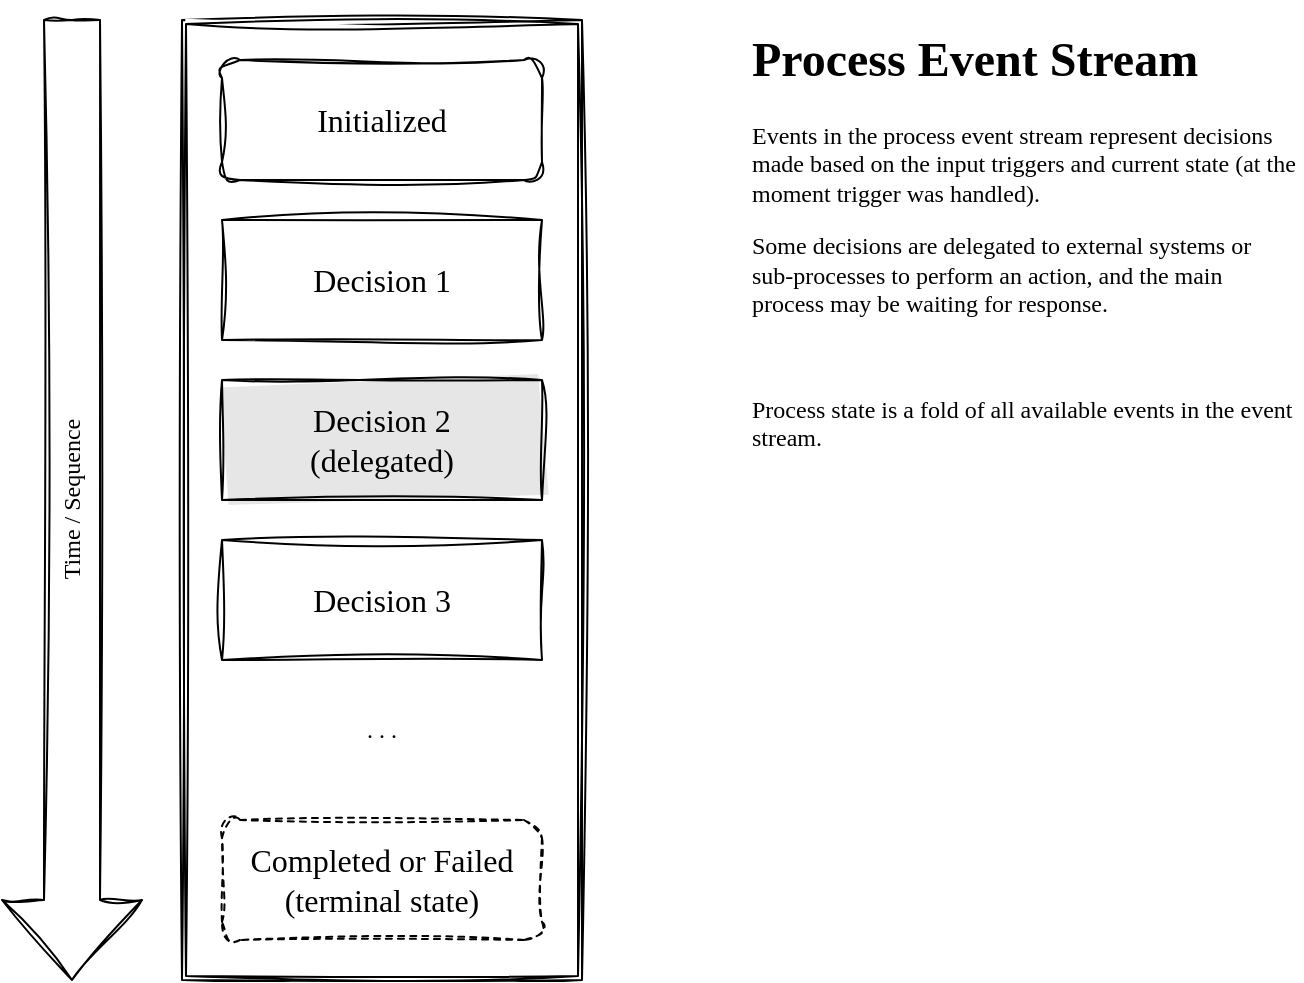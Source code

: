 <mxfile version="23.0.2" type="device" pages="3">
  <diagram id="1Iz4CLD8o7wLV-Xh1cY7" name="State - Event Stream">
    <mxGraphModel dx="1114" dy="854" grid="1" gridSize="10" guides="1" tooltips="1" connect="1" arrows="1" fold="1" page="1" pageScale="1" pageWidth="827" pageHeight="583" math="0" shadow="0">
      <root>
        <mxCell id="0" />
        <mxCell id="1" parent="0" />
        <mxCell id="3d3xr7rM9AQOY-2oJGFj-1" value="" style="shape=ext;double=1;rounded=0;whiteSpace=wrap;html=1;fontFamily=Comic Neue;sketch=1;curveFitting=1;jiggle=2;" parent="1" vertex="1">
          <mxGeometry x="160" y="40" width="200" height="480" as="geometry" />
        </mxCell>
        <mxCell id="3d3xr7rM9AQOY-2oJGFj-2" value="Initialized" style="rounded=1;whiteSpace=wrap;html=1;fontSize=16;fontFamily=Comic Neue;sketch=1;curveFitting=1;jiggle=2;" parent="1" vertex="1">
          <mxGeometry x="180" y="60" width="160" height="60" as="geometry" />
        </mxCell>
        <mxCell id="3d3xr7rM9AQOY-2oJGFj-3" value="Time / Sequence" style="html=1;shadow=0;dashed=0;align=center;verticalAlign=middle;shape=mxgraph.arrows2.arrow;dy=0.6;dx=40;direction=south;notch=0;horizontal=0;rounded=0;fontFamily=Comic Neue;sketch=1;curveFitting=1;jiggle=2;" parent="1" vertex="1">
          <mxGeometry x="70" y="40" width="70" height="480" as="geometry" />
        </mxCell>
        <mxCell id="3d3xr7rM9AQOY-2oJGFj-4" value="&lt;h1&gt;Process Event Stream&lt;/h1&gt;&lt;p&gt;Events in the process event stream represent decisions made based on the input triggers and current state (at the moment trigger was handled).&lt;/p&gt;&lt;p&gt;Some decisions are delegated to external systems or sub-processes to perform an action, and the main process may be waiting for response.&lt;/p&gt;&lt;p&gt;&lt;br&gt;&lt;/p&gt;&lt;p style=&quot;border-color: var(--border-color);&quot;&gt;Process state is a fold of all available events in the event stream.&lt;/p&gt;" style="text;html=1;strokeColor=none;fillColor=none;spacing=5;spacingTop=-20;whiteSpace=wrap;overflow=hidden;rounded=0;fontFamily=Comic Neue;sketch=1;curveFitting=1;jiggle=2;" parent="1" vertex="1">
          <mxGeometry x="440" y="40" width="280" height="280" as="geometry" />
        </mxCell>
        <mxCell id="3d3xr7rM9AQOY-2oJGFj-5" value="Decision 1" style="rounded=0;whiteSpace=wrap;html=1;fontSize=16;fontFamily=Comic Neue;sketch=1;curveFitting=1;jiggle=2;" parent="1" vertex="1">
          <mxGeometry x="180" y="140" width="160" height="60" as="geometry" />
        </mxCell>
        <mxCell id="3d3xr7rM9AQOY-2oJGFj-6" value="Decision 2&lt;br&gt;(delegated)" style="rounded=0;whiteSpace=wrap;html=1;fontSize=16;fontFamily=Comic Neue;fillStyle=solid;fillColor=#E6E6E6;sketch=1;curveFitting=1;jiggle=2;" parent="1" vertex="1">
          <mxGeometry x="180" y="220" width="160" height="60" as="geometry" />
        </mxCell>
        <mxCell id="3d3xr7rM9AQOY-2oJGFj-7" value="Decision 3" style="rounded=0;whiteSpace=wrap;html=1;fontSize=16;fontFamily=Comic Neue;sketch=1;curveFitting=1;jiggle=2;" parent="1" vertex="1">
          <mxGeometry x="180" y="300" width="160" height="60" as="geometry" />
        </mxCell>
        <mxCell id="3d3xr7rM9AQOY-2oJGFj-8" value="Completed or Failed&lt;br&gt;(terminal state)" style="rounded=1;whiteSpace=wrap;html=1;fontSize=16;dashed=1;glass=0;fontFamily=Comic Neue;sketch=1;curveFitting=1;jiggle=2;" parent="1" vertex="1">
          <mxGeometry x="180" y="440" width="160" height="60" as="geometry" />
        </mxCell>
        <mxCell id="3d3xr7rM9AQOY-2oJGFj-9" value=". . ." style="text;html=1;strokeColor=none;fillColor=none;align=center;verticalAlign=middle;whiteSpace=wrap;rounded=0;fontFamily=Comic Neue;sketch=1;curveFitting=1;jiggle=2;" parent="1" vertex="1">
          <mxGeometry x="230" y="380" width="60" height="30" as="geometry" />
        </mxCell>
      </root>
    </mxGraphModel>
  </diagram>
  <diagram name="Process Initialization" id="Baoh9s7PNVvJ9GmlSe4d">
    <mxGraphModel dx="1114" dy="854" grid="1" gridSize="10" guides="1" tooltips="1" connect="1" arrows="1" fold="1" page="1" pageScale="1" pageWidth="1169" pageHeight="827" math="0" shadow="0">
      <root>
        <mxCell id="GYbWtaZnp0LBOqUVtOf5-0" />
        <mxCell id="GYbWtaZnp0LBOqUVtOf5-1" parent="GYbWtaZnp0LBOqUVtOf5-0" />
        <mxCell id="GYbWtaZnp0LBOqUVtOf5-15" style="edgeStyle=orthogonalEdgeStyle;rounded=0;orthogonalLoop=1;jettySize=auto;html=1;entryX=0;entryY=0.5;entryDx=0;entryDy=0;exitX=1;exitY=0.5;exitDx=0;exitDy=0;exitPerimeter=0;curved=1;fontFamily=Comic Neue;sketch=1;curveFitting=1;jiggle=2;" parent="GYbWtaZnp0LBOqUVtOf5-1" source="GYbWtaZnp0LBOqUVtOf5-26" target="lfJx2EMfHd8xfCiopLVz-0" edge="1">
          <mxGeometry relative="1" as="geometry">
            <mxPoint x="860" y="350" as="targetPoint" />
          </mxGeometry>
        </mxCell>
        <mxCell id="GYbWtaZnp0LBOqUVtOf5-16" value="" style="edgeStyle=orthogonalEdgeStyle;rounded=0;orthogonalLoop=1;jettySize=auto;html=1;fontFamily=Comic Neue;sketch=1;curveFitting=1;jiggle=2;" parent="GYbWtaZnp0LBOqUVtOf5-1" source="GYbWtaZnp0LBOqUVtOf5-17" target="Z3N9knDt0_ugQz4TE3w_-0" edge="1">
          <mxGeometry relative="1" as="geometry">
            <mxPoint x="900" y="230" as="sourcePoint" />
            <mxPoint x="820" y="-70" as="targetPoint" />
          </mxGeometry>
        </mxCell>
        <mxCell id="GYbWtaZnp0LBOqUVtOf5-18" value="Process Manager" style="swimlane;horizontal=0;whiteSpace=wrap;html=1;fontFamily=Comic Neue;sketch=1;curveFitting=1;jiggle=2;" parent="GYbWtaZnp0LBOqUVtOf5-1" vertex="1">
          <mxGeometry x="210" y="41" width="550" height="639" as="geometry" />
        </mxCell>
        <mxCell id="GYbWtaZnp0LBOqUVtOf5-26" value="Process Started" style="verticalLabelPosition=bottom;verticalAlign=top;html=1;shape=mxgraph.basic.patternFillRect;fillStyle=hachure;step=5;fillStrokeWidth=0.2;fillStrokeColor=#dddddd;gradientColor=none;fillColor=#EBEBEB;fontFamily=Comic Neue;sketch=1;curveFitting=1;jiggle=2;" parent="GYbWtaZnp0LBOqUVtOf5-18" vertex="1">
          <mxGeometry x="347.5" y="299" width="90" height="20" as="geometry" />
        </mxCell>
        <mxCell id="GYbWtaZnp0LBOqUVtOf5-27" style="edgeStyle=orthogonalEdgeStyle;rounded=0;orthogonalLoop=1;jettySize=auto;html=1;exitX=0.5;exitY=1;exitDx=0;exitDy=0;fontFamily=Comic Neue;dashed=1;curved=1;entryX=0.5;entryY=0;entryDx=0;entryDy=0;entryPerimeter=0;sketch=1;curveFitting=1;jiggle=2;" parent="GYbWtaZnp0LBOqUVtOf5-18" source="Z3N9knDt0_ugQz4TE3w_-2" target="GYbWtaZnp0LBOqUVtOf5-26" edge="1">
          <mxGeometry relative="1" as="geometry">
            <mxPoint x="307.5" y="87" as="sourcePoint" />
            <mxPoint x="360" y="520" as="targetPoint" />
          </mxGeometry>
        </mxCell>
        <mxCell id="Z3N9knDt0_ugQz4TE3w_-6" value="" style="edgeStyle=orthogonalEdgeStyle;rounded=0;orthogonalLoop=1;jettySize=auto;html=1;fontFamily=Comic Neue;sketch=1;curveFitting=1;jiggle=2;" parent="GYbWtaZnp0LBOqUVtOf5-18" source="GYbWtaZnp0LBOqUVtOf5-28" target="Z3N9knDt0_ugQz4TE3w_-3" edge="1">
          <mxGeometry relative="1" as="geometry" />
        </mxCell>
        <mxCell id="GYbWtaZnp0LBOqUVtOf5-28" value="Classifier" style="swimlane;horizontal=0;whiteSpace=wrap;html=1;startSize=40;fontFamily=Comic Neue;sketch=1;curveFitting=1;jiggle=2;" parent="GYbWtaZnp0LBOqUVtOf5-18" vertex="1">
          <mxGeometry x="170" y="20" width="220" height="130" as="geometry" />
        </mxCell>
        <mxCell id="GYbWtaZnp0LBOqUVtOf5-30" value="Map&lt;br&gt;ProcessShipment&lt;br&gt;to process category" style="shape=step;perimeter=stepPerimeter;whiteSpace=wrap;html=1;fixedSize=1;fontFamily=Comic Neue;sketch=1;curveFitting=1;jiggle=2;" parent="GYbWtaZnp0LBOqUVtOf5-28" vertex="1">
          <mxGeometry x="50" y="25" width="150" height="80" as="geometry" />
        </mxCell>
        <mxCell id="Z3N9knDt0_ugQz4TE3w_-19" style="edgeStyle=orthogonalEdgeStyle;rounded=0;orthogonalLoop=1;jettySize=auto;html=1;entryX=0.5;entryY=0;entryDx=0;entryDy=0;curved=1;dashed=1;fontFamily=Comic Neue;sketch=1;curveFitting=1;jiggle=2;" parent="GYbWtaZnp0LBOqUVtOf5-18" source="GYbWtaZnp0LBOqUVtOf5-35" target="Z3N9knDt0_ugQz4TE3w_-11" edge="1">
          <mxGeometry relative="1" as="geometry" />
        </mxCell>
        <mxCell id="GYbWtaZnp0LBOqUVtOf5-35" value="Get process&lt;br&gt;definition&lt;br&gt;by category" style="shape=step;perimeter=stepPerimeter;whiteSpace=wrap;html=1;fixedSize=1;fontFamily=Comic Neue;sketch=1;curveFitting=1;jiggle=2;" parent="GYbWtaZnp0LBOqUVtOf5-18" vertex="1">
          <mxGeometry x="229.5" y="190" width="115" height="80" as="geometry" />
        </mxCell>
        <mxCell id="Z3N9knDt0_ugQz4TE3w_-7" value="" style="edgeStyle=orthogonalEdgeStyle;rounded=0;orthogonalLoop=1;jettySize=auto;html=1;entryX=0.25;entryY=1;entryDx=0;entryDy=0;curved=1;dashed=1;fontFamily=Comic Neue;sketch=1;curveFitting=1;jiggle=2;" parent="GYbWtaZnp0LBOqUVtOf5-18" source="Z3N9knDt0_ugQz4TE3w_-1" target="GYbWtaZnp0LBOqUVtOf5-28" edge="1">
          <mxGeometry relative="1" as="geometry" />
        </mxCell>
        <mxCell id="Z3N9knDt0_ugQz4TE3w_-1" value="Classify&lt;br&gt;shipment" style="shape=step;perimeter=stepPerimeter;whiteSpace=wrap;html=1;fixedSize=1;fontFamily=Comic Neue;sketch=1;curveFitting=1;jiggle=2;" parent="GYbWtaZnp0LBOqUVtOf5-18" vertex="1">
          <mxGeometry x="122.5" y="190" width="115" height="80" as="geometry" />
        </mxCell>
        <mxCell id="Z3N9knDt0_ugQz4TE3w_-2" value="[Process]&lt;br&gt;Initialize&lt;br&gt;Process" style="shape=step;perimeter=stepPerimeter;whiteSpace=wrap;html=1;fixedSize=1;fontFamily=Comic Neue;sketch=1;curveFitting=1;jiggle=2;" parent="GYbWtaZnp0LBOqUVtOf5-18" vertex="1">
          <mxGeometry x="335" y="190" width="115" height="80" as="geometry" />
        </mxCell>
        <mxCell id="Z3N9knDt0_ugQz4TE3w_-5" value="" style="edgeStyle=orthogonalEdgeStyle;rounded=0;orthogonalLoop=1;jettySize=auto;html=1;entryX=0;entryY=0.5;entryDx=0;entryDy=0;fontFamily=Comic Neue;sketch=1;curveFitting=1;jiggle=2;" parent="GYbWtaZnp0LBOqUVtOf5-18" source="Z3N9knDt0_ugQz4TE3w_-4" target="GYbWtaZnp0LBOqUVtOf5-28" edge="1">
          <mxGeometry relative="1" as="geometry">
            <mxPoint x="140" y="285" as="targetPoint" />
          </mxGeometry>
        </mxCell>
        <mxCell id="Z3N9knDt0_ugQz4TE3w_-4" value="&lt;br&gt;&lt;br&gt;&lt;br&gt;&lt;br&gt;ProcessShipment" style="triangle;whiteSpace=wrap;html=1;fontFamily=Comic Neue;fillStyle=hachure;fillColor=#EBEBEB;sketch=1;curveFitting=1;jiggle=2;" parent="GYbWtaZnp0LBOqUVtOf5-18" vertex="1">
          <mxGeometry x="78" y="65" width="30" height="40" as="geometry" />
        </mxCell>
        <mxCell id="Z3N9knDt0_ugQz4TE3w_-3" value="Process Category" style="verticalLabelPosition=bottom;verticalAlign=top;html=1;shape=mxgraph.basic.patternFillRect;fillStyle=cross-hatch;step=5;fillStrokeWidth=0.2;fillStrokeColor=#dddddd;gradientColor=none;fillColor=#EBEBEB;fontFamily=Comic Neue;sketch=1;curveFitting=1;jiggle=2;" parent="GYbWtaZnp0LBOqUVtOf5-18" vertex="1">
          <mxGeometry x="422.5" y="75" width="90" height="20" as="geometry" />
        </mxCell>
        <mxCell id="Z3N9knDt0_ugQz4TE3w_-11" value="Process Definitions Registry" style="swimlane;horizontal=0;whiteSpace=wrap;html=1;startSize=50;fontFamily=Comic Neue;sketch=1;curveFitting=1;jiggle=2;" parent="GYbWtaZnp0LBOqUVtOf5-18" vertex="1">
          <mxGeometry x="145" y="360" width="285" height="200" as="geometry" />
        </mxCell>
        <mxCell id="Z3N9knDt0_ugQz4TE3w_-12" value="Get by&lt;br&gt;process category" style="shape=step;perimeter=stepPerimeter;whiteSpace=wrap;html=1;fixedSize=1;fontFamily=Comic Neue;sketch=1;curveFitting=1;jiggle=2;" parent="Z3N9knDt0_ugQz4TE3w_-11" vertex="1">
          <mxGeometry x="75" y="30" width="150" height="80" as="geometry" />
        </mxCell>
        <mxCell id="tSvk3MyB0-f53Ln5-7IX-0" value="domestic-1.0" style="verticalLabelPosition=bottom;verticalAlign=top;html=1;shape=mxgraph.basic.patternFillRect;fillStyle=cross-hatch;step=5;fillStrokeWidth=0.2;fillStrokeColor=#dddddd;gradientColor=none;fillColor=#EBEBEB;fontFamily=Comic Neue;sketch=1;curveFitting=1;jiggle=2;" parent="Z3N9knDt0_ugQz4TE3w_-11" vertex="1">
          <mxGeometry x="75" y="139" width="60" height="20" as="geometry" />
        </mxCell>
        <mxCell id="tSvk3MyB0-f53Ln5-7IX-1" value="international-1.0" style="verticalLabelPosition=bottom;verticalAlign=top;html=1;shape=mxgraph.basic.patternFillRect;fillStyle=cross-hatch;step=5;fillStrokeWidth=0.2;fillStrokeColor=#dddddd;gradientColor=none;fillColor=#EBEBEB;fontFamily=Comic Neue;sketch=1;curveFitting=1;jiggle=2;" parent="Z3N9knDt0_ugQz4TE3w_-11" vertex="1">
          <mxGeometry x="160" y="139" width="60" height="20" as="geometry" />
        </mxCell>
        <mxCell id="tSvk3MyB0-f53Ln5-7IX-2" value="..." style="text;html=1;strokeColor=none;fillColor=none;align=center;verticalAlign=middle;whiteSpace=wrap;rounded=0;rotation=0;fontStyle=1;sketch=1;curveFitting=1;jiggle=2;" parent="Z3N9knDt0_ugQz4TE3w_-11" vertex="1">
          <mxGeometry x="235" y="134" width="25" height="30" as="geometry" />
        </mxCell>
        <mxCell id="JKqslXdgvtf1vs8bhYfI-0" style="edgeStyle=orthogonalEdgeStyle;rounded=0;orthogonalLoop=1;jettySize=auto;html=1;exitX=0.75;exitY=1;exitDx=0;exitDy=0;entryX=0.5;entryY=0;entryDx=0;entryDy=0;entryPerimeter=0;dashed=1;dashPattern=1 1;sketch=1;curveFitting=1;jiggle=2;" parent="Z3N9knDt0_ugQz4TE3w_-11" source="Z3N9knDt0_ugQz4TE3w_-12" target="tSvk3MyB0-f53Ln5-7IX-1" edge="1">
          <mxGeometry relative="1" as="geometry" />
        </mxCell>
        <mxCell id="JKqslXdgvtf1vs8bhYfI-5" value="Use" style="text;html=1;strokeColor=none;fillColor=none;align=center;verticalAlign=middle;whiteSpace=wrap;rounded=0;fontFamily=Comic Neue;fontSize=10;sketch=1;curveFitting=1;jiggle=2;" parent="Z3N9knDt0_ugQz4TE3w_-11" vertex="1">
          <mxGeometry x="193" y="119" width="37" height="10" as="geometry" />
        </mxCell>
        <mxCell id="wdLr3GnH1nRDiIZgWq-Y-0" value="" style="edgeStyle=orthogonalEdgeStyle;rounded=0;orthogonalLoop=1;jettySize=auto;html=1;entryX=0;entryY=0.5;entryDx=0;entryDy=0;fontFamily=Comic Neue;sketch=1;curveFitting=1;jiggle=2;" parent="GYbWtaZnp0LBOqUVtOf5-18" source="Z3N9knDt0_ugQz4TE3w_-13" target="Z3N9knDt0_ugQz4TE3w_-11" edge="1">
          <mxGeometry relative="1" as="geometry" />
        </mxCell>
        <mxCell id="Z3N9knDt0_ugQz4TE3w_-13" value="Process&lt;br&gt;Category" style="verticalLabelPosition=bottom;verticalAlign=top;html=1;shape=mxgraph.basic.patternFillRect;fillStyle=cross-hatch;step=5;fillStrokeWidth=0.2;fillStrokeColor=#dddddd;gradientColor=none;fillColor=#EBEBEB;fontFamily=Comic Neue;sketch=1;curveFitting=1;jiggle=2;" parent="GYbWtaZnp0LBOqUVtOf5-18" vertex="1">
          <mxGeometry x="63" y="450" width="60" height="20" as="geometry" />
        </mxCell>
        <mxCell id="Z3N9knDt0_ugQz4TE3w_-14" value="Process&lt;br&gt;Definition" style="verticalLabelPosition=bottom;verticalAlign=top;html=1;shape=mxgraph.basic.patternFillRect;fillStyle=cross-hatch;step=5;fillStrokeWidth=0.2;fillStrokeColor=#dddddd;gradientColor=none;fillColor=#EBEBEB;fontFamily=Comic Neue;sketch=1;curveFitting=1;jiggle=2;" parent="GYbWtaZnp0LBOqUVtOf5-18" vertex="1">
          <mxGeometry x="450" y="450" width="60" height="20" as="geometry" />
        </mxCell>
        <mxCell id="Z3N9knDt0_ugQz4TE3w_-18" value="" style="edgeStyle=orthogonalEdgeStyle;rounded=0;orthogonalLoop=1;jettySize=auto;html=1;fontFamily=Comic Neue;exitX=1;exitY=0.5;exitDx=0;exitDy=0;sketch=1;curveFitting=1;jiggle=2;" parent="GYbWtaZnp0LBOqUVtOf5-18" source="Z3N9knDt0_ugQz4TE3w_-11" target="Z3N9knDt0_ugQz4TE3w_-14" edge="1">
          <mxGeometry relative="1" as="geometry">
            <mxPoint x="430" y="430" as="sourcePoint" />
          </mxGeometry>
        </mxCell>
        <mxCell id="tSvk3MyB0-f53Ln5-7IX-3" style="edgeStyle=orthogonalEdgeStyle;rounded=0;orthogonalLoop=1;jettySize=auto;html=1;exitX=0.5;exitY=1;exitDx=0;exitDy=0;exitPerimeter=0;sketch=1;curveFitting=1;jiggle=2;" parent="GYbWtaZnp0LBOqUVtOf5-18" source="Z3N9knDt0_ugQz4TE3w_-13" target="Z3N9knDt0_ugQz4TE3w_-13" edge="1">
          <mxGeometry relative="1" as="geometry" />
        </mxCell>
        <mxCell id="GYbWtaZnp0LBOqUVtOf5-36" style="edgeStyle=orthogonalEdgeStyle;rounded=0;orthogonalLoop=1;jettySize=auto;html=1;exitX=1;exitY=0.5;exitDx=0;exitDy=0;entryX=0;entryY=0.5;entryDx=0;entryDy=0;exitPerimeter=0;fontFamily=Comic Neue;sketch=1;curveFitting=1;jiggle=2;" parent="GYbWtaZnp0LBOqUVtOf5-1" source="GYbWtaZnp0LBOqUVtOf5-42" target="GYbWtaZnp0LBOqUVtOf5-18" edge="1">
          <mxGeometry relative="1" as="geometry">
            <mxPoint x="110" y="250" as="sourcePoint" />
          </mxGeometry>
        </mxCell>
        <mxCell id="GYbWtaZnp0LBOqUVtOf5-42" value="ProcessShipment&lt;br&gt;(command on message bus)" style="html=1;outlineConnect=0;whiteSpace=wrap;fillColor=#EBEBEB;shape=mxgraph.archimate3.application;appType=event;archiType=rounded;fontFamily=Comic Neue;fillStyle=hachure;sketch=1;curveFitting=1;jiggle=2;" parent="GYbWtaZnp0LBOqUVtOf5-1" vertex="1">
          <mxGeometry x="50" y="319.25" width="100" height="82.5" as="geometry" />
        </mxCell>
        <mxCell id="Z3N9knDt0_ugQz4TE3w_-9" style="edgeStyle=orthogonalEdgeStyle;rounded=0;orthogonalLoop=1;jettySize=auto;html=1;exitX=0;exitY=0.5;exitDx=0;exitDy=0;exitPerimeter=0;entryX=1;entryY=0.25;entryDx=0;entryDy=0;curved=1;fontFamily=Comic Neue;sketch=1;curveFitting=1;jiggle=2;" parent="GYbWtaZnp0LBOqUVtOf5-1" source="Z3N9knDt0_ugQz4TE3w_-0" target="GYbWtaZnp0LBOqUVtOf5-18" edge="1">
          <mxGeometry relative="1" as="geometry" />
        </mxCell>
        <mxCell id="Z3N9knDt0_ugQz4TE3w_-0" value="Process Started&lt;br&gt;(event on&lt;br&gt;message bus)" style="html=1;outlineConnect=0;whiteSpace=wrap;fillColor=#EBEBEB;shape=mxgraph.archimate3.application;appType=event;archiType=rounded;fontFamily=Comic Neue;fillStyle=hachure;sketch=1;curveFitting=1;jiggle=2;" parent="GYbWtaZnp0LBOqUVtOf5-1" vertex="1">
          <mxGeometry x="990" y="163" width="120" height="75" as="geometry" />
        </mxCell>
        <mxCell id="Z3N9knDt0_ugQz4TE3w_-8" value="Process event stream" style="swimlane;whiteSpace=wrap;html=1;fontFamily=Comic Neue;sketch=1;curveFitting=1;jiggle=2;" parent="GYbWtaZnp0LBOqUVtOf5-1" vertex="1">
          <mxGeometry x="840" y="270" width="280" height="150" as="geometry" />
        </mxCell>
        <mxCell id="GYbWtaZnp0LBOqUVtOf5-17" value="Publish" style="shape=step;perimeter=stepPerimeter;whiteSpace=wrap;html=1;fixedSize=1;fontFamily=Comic Neue;sketch=1;curveFitting=1;jiggle=2;" parent="Z3N9knDt0_ugQz4TE3w_-8" vertex="1">
          <mxGeometry x="160" y="40" width="100" height="80" as="geometry" />
        </mxCell>
        <mxCell id="GYbWtaZnp0LBOqUVtOf5-12" value="" style="edgeStyle=orthogonalEdgeStyle;rounded=0;orthogonalLoop=1;jettySize=auto;html=1;fontFamily=Comic Neue;exitX=1;exitY=0.5;exitDx=0;exitDy=0;sketch=1;curveFitting=1;jiggle=2;" parent="Z3N9knDt0_ugQz4TE3w_-8" source="lfJx2EMfHd8xfCiopLVz-0" target="GYbWtaZnp0LBOqUVtOf5-17" edge="1">
          <mxGeometry relative="1" as="geometry">
            <mxPoint x="110" y="80" as="sourcePoint" />
          </mxGeometry>
        </mxCell>
        <mxCell id="lfJx2EMfHd8xfCiopLVz-0" value="&lt;br&gt;&lt;br&gt;&lt;br&gt;&lt;br&gt;&lt;br&gt;&lt;br&gt;Process Started&lt;br style=&quot;border-color: var(--border-color);&quot;&gt;&lt;span style=&quot;&quot;&gt;(1st event)&lt;/span&gt;" style="rounded=1;whiteSpace=wrap;html=1;fillColor=#E6E6E6;fillStyle=hachure;fontFamily=Comic Neue;sketch=1;curveFitting=1;jiggle=2;" parent="Z3N9knDt0_ugQz4TE3w_-8" vertex="1">
          <mxGeometry x="30" y="70" width="90" height="20" as="geometry" />
        </mxCell>
        <mxCell id="VRDCMzoJe62MEIb5N_SP-0" value="See &quot;Processing Loop&quot;&lt;br&gt;diagram" style="text;strokeColor=none;fillColor=none;html=1;fontSize=12;fontStyle=0;verticalAlign=middle;align=center;fontFamily=Comic Neue;sketch=1;curveFitting=1;jiggle=2;" parent="GYbWtaZnp0LBOqUVtOf5-1" vertex="1">
          <mxGeometry x="800" y="140" width="170" height="40" as="geometry" />
        </mxCell>
        <mxCell id="5lesrmtnsE0immSaP5J9-0" value="Event Sourced Process Manager: Process initialization" style="text;strokeColor=none;fillColor=none;html=1;fontSize=24;fontStyle=1;verticalAlign=middle;align=center;fontFamily=Comic Neue;sketch=1;curveFitting=1;jiggle=2;" parent="GYbWtaZnp0LBOqUVtOf5-1" vertex="1">
          <mxGeometry x="40" y="760" width="680" height="40" as="geometry" />
        </mxCell>
      </root>
    </mxGraphModel>
  </diagram>
  <diagram id="VtZj4d1Myg_R7Z3V6Q02" name="Processing Loop">
    <mxGraphModel dx="1114" dy="854" grid="1" gridSize="10" guides="1" tooltips="1" connect="1" arrows="1" fold="1" page="1" pageScale="1" pageWidth="1169" pageHeight="827" math="0" shadow="0">
      <root>
        <mxCell id="0" />
        <mxCell id="1" parent="0" />
        <mxCell id="Tb19yqsu4ZfwdJ3JCTix-31" style="edgeStyle=orthogonalEdgeStyle;rounded=0;orthogonalLoop=1;jettySize=auto;html=1;exitX=0.5;exitY=1;exitDx=0;exitDy=0;fontFamily=Comic Neue;shadow=0;swimlaneLine=1;sketch=1;curveFitting=1;jiggle=2;" parent="1" source="S6mxAXGDwc2jVSC5A7WZ-1" target="Tb19yqsu4ZfwdJ3JCTix-11" edge="1">
          <mxGeometry relative="1" as="geometry">
            <mxPoint x="290" y="226.5" as="sourcePoint" />
          </mxGeometry>
        </mxCell>
        <mxCell id="Tb19yqsu4ZfwdJ3JCTix-24" style="edgeStyle=orthogonalEdgeStyle;rounded=0;orthogonalLoop=1;jettySize=auto;html=1;entryX=0.25;entryY=1;entryDx=0;entryDy=0;exitX=0.5;exitY=0;exitDx=0;exitDy=0;exitPerimeter=0;curved=1;fontFamily=Comic Neue;shadow=0;swimlaneLine=1;sketch=1;curveFitting=1;jiggle=2;" parent="1" source="Tb19yqsu4ZfwdJ3JCTix-18" target="Ic_5uJFyB9RDn7EmxsDG-1" edge="1">
          <mxGeometry relative="1" as="geometry">
            <mxPoint x="610" y="185" as="targetPoint" />
          </mxGeometry>
        </mxCell>
        <mxCell id="Tb19yqsu4ZfwdJ3JCTix-33" value="" style="edgeStyle=orthogonalEdgeStyle;rounded=0;orthogonalLoop=1;jettySize=auto;html=1;fontFamily=Comic Neue;shadow=0;swimlaneLine=1;sketch=1;curveFitting=1;jiggle=2;" parent="1" source="Tb19yqsu4ZfwdJ3JCTix-26" target="Tb19yqsu4ZfwdJ3JCTix-32" edge="1">
          <mxGeometry relative="1" as="geometry" />
        </mxCell>
        <mxCell id="Tb19yqsu4ZfwdJ3JCTix-28" value="Process Manager" style="swimlane;horizontal=0;whiteSpace=wrap;html=1;fontFamily=Comic Neue;shadow=0;swimlaneLine=1;sketch=1;curveFitting=1;jiggle=2;" parent="1" vertex="1">
          <mxGeometry x="220" y="310" width="480" height="370" as="geometry" />
        </mxCell>
        <mxCell id="Tb19yqsu4ZfwdJ3JCTix-52" style="edgeStyle=orthogonalEdgeStyle;rounded=0;orthogonalLoop=1;jettySize=auto;html=1;exitX=0.5;exitY=1;exitDx=0;exitDy=0;entryX=0.5;entryY=0;entryDx=0;entryDy=0;fontFamily=Comic Neue;curved=1;dashed=1;shadow=0;swimlaneLine=1;sketch=1;curveFitting=1;jiggle=2;" parent="Tb19yqsu4ZfwdJ3JCTix-28" source="Tb19yqsu4ZfwdJ3JCTix-2" target="Tb19yqsu4ZfwdJ3JCTix-45" edge="1">
          <mxGeometry relative="1" as="geometry">
            <mxPoint x="465" y="240" as="targetPoint" />
          </mxGeometry>
        </mxCell>
        <mxCell id="Tb19yqsu4ZfwdJ3JCTix-2" value="Delegate&lt;br&gt;decision&lt;br&gt;(if needed)" style="shape=step;perimeter=stepPerimeter;whiteSpace=wrap;html=1;fixedSize=1;fontFamily=Comic Neue;shadow=0;swimlaneLine=1;sketch=1;curveFitting=1;jiggle=2;" parent="Tb19yqsu4ZfwdJ3JCTix-28" vertex="1">
          <mxGeometry x="342" y="87" width="120" height="80" as="geometry" />
        </mxCell>
        <mxCell id="Tb19yqsu4ZfwdJ3JCTix-1" value="[Process]&lt;br&gt;Make&lt;br&gt;Decision" style="shape=step;perimeter=stepPerimeter;whiteSpace=wrap;html=1;fixedSize=1;fontFamily=Comic Neue;shadow=0;swimlaneLine=1;sketch=1;curveFitting=1;jiggle=2;" parent="Tb19yqsu4ZfwdJ3JCTix-28" vertex="1">
          <mxGeometry x="260" y="87" width="95" height="80" as="geometry" />
        </mxCell>
        <mxCell id="Tb19yqsu4ZfwdJ3JCTix-10" value="&lt;br&gt;&lt;br&gt;&lt;br&gt;&lt;br&gt;Trigger&amp;nbsp;&amp;nbsp;" style="triangle;whiteSpace=wrap;html=1;fontFamily=Comic Neue;fillStyle=hachure;fillColor=#E6E6E6;shadow=0;swimlaneLine=1;sketch=1;curveFitting=1;jiggle=2;" parent="Tb19yqsu4ZfwdJ3JCTix-28" vertex="1">
          <mxGeometry x="50" y="150" width="40" height="40" as="geometry" />
        </mxCell>
        <mxCell id="Tb19yqsu4ZfwdJ3JCTix-11" value="&lt;br&gt;&lt;br&gt;&lt;br&gt;&lt;br&gt;&lt;br&gt;Current state" style="ellipse;whiteSpace=wrap;html=1;aspect=fixed;fontFamily=Comic Neue;fillStyle=zigzag-line;fillColor=#E6E6E6;gradientColor=none;shadow=0;swimlaneLine=1;sketch=1;curveFitting=1;jiggle=2;" parent="Tb19yqsu4ZfwdJ3JCTix-28" vertex="1">
          <mxGeometry x="50" y="50" width="40" height="40" as="geometry" />
        </mxCell>
        <mxCell id="Tb19yqsu4ZfwdJ3JCTix-75" value="" style="edgeStyle=orthogonalEdgeStyle;rounded=0;orthogonalLoop=1;jettySize=auto;html=1;entryX=0;entryY=0.5;entryDx=0;entryDy=0;fontFamily=Comic Neue;shadow=0;swimlaneLine=1;sketch=1;curveFitting=1;jiggle=2;" parent="Tb19yqsu4ZfwdJ3JCTix-28" source="Tb19yqsu4ZfwdJ3JCTix-20" target="Tb19yqsu4ZfwdJ3JCTix-77" edge="1">
          <mxGeometry relative="1" as="geometry" />
        </mxCell>
        <mxCell id="Tb19yqsu4ZfwdJ3JCTix-20" value="" style="shape=curlyBracket;whiteSpace=wrap;html=1;rounded=1;flipH=1;labelPosition=right;verticalLabelPosition=middle;align=left;verticalAlign=middle;fontFamily=Comic Neue;shadow=0;swimlaneLine=1;sketch=1;curveFitting=1;jiggle=2;" parent="Tb19yqsu4ZfwdJ3JCTix-28" vertex="1">
          <mxGeometry x="110" y="44" width="30" height="166" as="geometry" />
        </mxCell>
        <mxCell id="Tb19yqsu4ZfwdJ3JCTix-18" value="&amp;nbsp; &amp;nbsp; &amp;nbsp; &amp;nbsp; &amp;nbsp; &amp;nbsp; Decision" style="verticalLabelPosition=bottom;verticalAlign=top;html=1;shape=mxgraph.basic.patternFillRect;fillStyle=hachure;step=5;fillStrokeWidth=0.2;fillStrokeColor=#dddddd;gradientColor=none;fillColor=#EBEBEB;fontFamily=Comic Neue;shadow=0;swimlaneLine=1;sketch=1;curveFitting=1;jiggle=2;" parent="Tb19yqsu4ZfwdJ3JCTix-28" vertex="1">
          <mxGeometry x="262.5" y="24" width="90" height="20" as="geometry" />
        </mxCell>
        <mxCell id="Tb19yqsu4ZfwdJ3JCTix-19" style="edgeStyle=orthogonalEdgeStyle;rounded=0;orthogonalLoop=1;jettySize=auto;html=1;exitX=0.5;exitY=0;exitDx=0;exitDy=0;entryX=0.5;entryY=1;entryDx=0;entryDy=0;entryPerimeter=0;fontFamily=Comic Neue;dashed=1;curved=1;shadow=0;swimlaneLine=1;sketch=1;curveFitting=1;jiggle=2;" parent="Tb19yqsu4ZfwdJ3JCTix-28" source="Tb19yqsu4ZfwdJ3JCTix-1" target="Tb19yqsu4ZfwdJ3JCTix-18" edge="1">
          <mxGeometry relative="1" as="geometry" />
        </mxCell>
        <mxCell id="Tb19yqsu4ZfwdJ3JCTix-45" value="Delegator" style="swimlane;horizontal=0;whiteSpace=wrap;html=1;startSize=40;fontFamily=Comic Neue;shadow=0;swimlaneLine=1;sketch=1;curveFitting=1;jiggle=2;" parent="Tb19yqsu4ZfwdJ3JCTix-28" vertex="1">
          <mxGeometry x="220" y="210" width="240" height="130" as="geometry" />
        </mxCell>
        <mxCell id="Tb19yqsu4ZfwdJ3JCTix-46" value="Send&lt;br&gt;command" style="shape=step;perimeter=stepPerimeter;whiteSpace=wrap;html=1;fixedSize=1;fontFamily=Comic Neue;shadow=0;swimlaneLine=1;sketch=1;curveFitting=1;jiggle=2;" parent="Tb19yqsu4ZfwdJ3JCTix-45" vertex="1">
          <mxGeometry x="138" y="25" width="92" height="80" as="geometry" />
        </mxCell>
        <mxCell id="Tb19yqsu4ZfwdJ3JCTix-74" value="Map&lt;br&gt;decision&lt;br&gt;to command" style="shape=step;perimeter=stepPerimeter;whiteSpace=wrap;html=1;fixedSize=1;fontFamily=Comic Neue;shadow=0;swimlaneLine=1;sketch=1;curveFitting=1;jiggle=2;" parent="Tb19yqsu4ZfwdJ3JCTix-45" vertex="1">
          <mxGeometry x="52" y="25" width="100" height="80" as="geometry" />
        </mxCell>
        <mxCell id="Tb19yqsu4ZfwdJ3JCTix-66" value="Decision" style="verticalLabelPosition=bottom;verticalAlign=top;html=1;shape=mxgraph.basic.patternFillRect;fillStyle=hachure;step=5;fillStrokeWidth=0.2;fillStrokeColor=#dddddd;gradientColor=none;fillColor=#EBEBEB;fontFamily=Comic Neue;fontSize=8;shadow=0;swimlaneLine=1;sketch=1;curveFitting=1;jiggle=2;" parent="Tb19yqsu4ZfwdJ3JCTix-28" vertex="1">
          <mxGeometry x="115" y="300" width="40" height="20" as="geometry" />
        </mxCell>
        <mxCell id="Tb19yqsu4ZfwdJ3JCTix-67" value="&lt;br style=&quot;font-size: 8px;&quot;&gt;&lt;br style=&quot;font-size: 8px;&quot;&gt;&lt;br style=&quot;font-size: 8px;&quot;&gt;&lt;br&gt;&lt;br&gt;&lt;br style=&quot;font-size: 8px;&quot;&gt;Current state" style="ellipse;whiteSpace=wrap;html=1;aspect=fixed;fontFamily=Comic Neue;fontSize=8;fillStyle=zigzag-line;fillColor=#E6E6E6;shadow=0;swimlaneLine=1;sketch=1;curveFitting=1;jiggle=2;" parent="Tb19yqsu4ZfwdJ3JCTix-28" vertex="1">
          <mxGeometry x="120" y="226" width="30" height="30" as="geometry" />
        </mxCell>
        <mxCell id="Tb19yqsu4ZfwdJ3JCTix-69" value="" style="shape=curlyBracket;whiteSpace=wrap;html=1;rounded=1;flipH=1;labelPosition=right;verticalLabelPosition=middle;align=left;verticalAlign=middle;fontFamily=Comic Neue;size=0.5;shadow=0;swimlaneLine=1;sketch=1;curveFitting=1;jiggle=2;" parent="Tb19yqsu4ZfwdJ3JCTix-28" vertex="1">
          <mxGeometry x="160" y="210" width="20" height="130" as="geometry" />
        </mxCell>
        <mxCell id="Tb19yqsu4ZfwdJ3JCTix-70" value="" style="edgeStyle=orthogonalEdgeStyle;rounded=0;orthogonalLoop=1;jettySize=auto;html=1;entryX=0;entryY=0.5;entryDx=0;entryDy=0;fontFamily=Comic Neue;shadow=0;swimlaneLine=1;sketch=1;curveFitting=1;jiggle=2;" parent="Tb19yqsu4ZfwdJ3JCTix-28" source="Tb19yqsu4ZfwdJ3JCTix-69" target="Tb19yqsu4ZfwdJ3JCTix-45" edge="1">
          <mxGeometry relative="1" as="geometry" />
        </mxCell>
        <mxCell id="Tb19yqsu4ZfwdJ3JCTix-77" value="Get process&lt;br&gt;definition&lt;br&gt;by category" style="shape=step;perimeter=stepPerimeter;whiteSpace=wrap;html=1;fixedSize=1;fontFamily=Comic Neue;shadow=0;swimlaneLine=1;sketch=1;curveFitting=1;jiggle=2;" parent="Tb19yqsu4ZfwdJ3JCTix-28" vertex="1">
          <mxGeometry x="158" y="87" width="115" height="80" as="geometry" />
        </mxCell>
        <mxCell id="Tb19yqsu4ZfwdJ3JCTix-30" style="edgeStyle=orthogonalEdgeStyle;rounded=0;orthogonalLoop=1;jettySize=auto;html=1;exitX=1;exitY=0.5;exitDx=0;exitDy=0;entryX=0;entryY=0.5;entryDx=0;entryDy=0;exitPerimeter=0;fontFamily=Comic Neue;shadow=0;swimlaneLine=1;sketch=1;curveFitting=1;jiggle=2;" parent="1" source="Tb19yqsu4ZfwdJ3JCTix-60" target="Tb19yqsu4ZfwdJ3JCTix-28" edge="1">
          <mxGeometry relative="1" as="geometry">
            <mxPoint x="120" y="510" as="sourcePoint" />
          </mxGeometry>
        </mxCell>
        <mxCell id="Tb19yqsu4ZfwdJ3JCTix-56" style="rounded=0;orthogonalLoop=1;jettySize=auto;html=1;exitX=0.5;exitY=1;exitDx=0;exitDy=0;exitPerimeter=0;entryX=1;entryY=0.25;entryDx=0;entryDy=0;edgeStyle=orthogonalEdgeStyle;elbow=vertical;curved=1;fontFamily=Comic Neue;shadow=0;swimlaneLine=1;sketch=1;curveFitting=1;jiggle=2;" parent="1" source="Tb19yqsu4ZfwdJ3JCTix-32" target="Tb19yqsu4ZfwdJ3JCTix-28" edge="1">
          <mxGeometry relative="1" as="geometry">
            <mxPoint x="800" y="360" as="targetPoint" />
          </mxGeometry>
        </mxCell>
        <mxCell id="Tb19yqsu4ZfwdJ3JCTix-32" value="New decision&lt;br&gt;(event on&lt;br&gt;message bus)" style="html=1;outlineConnect=0;whiteSpace=wrap;fillColor=#EBEBEB;shape=mxgraph.archimate3.application;appType=event;archiType=rounded;fontFamily=Comic Neue;fillStyle=hachure;shadow=0;swimlaneLine=1;sketch=1;curveFitting=1;jiggle=2;" parent="1" vertex="1">
          <mxGeometry x="760" y="152.5" width="120" height="75" as="geometry" />
        </mxCell>
        <mxCell id="Tb19yqsu4ZfwdJ3JCTix-61" style="rounded=0;orthogonalLoop=1;jettySize=auto;html=1;exitX=0;exitY=0.5;exitDx=0;exitDy=0;exitPerimeter=0;edgeStyle=orthogonalEdgeStyle;curved=1;fontFamily=Comic Neue;entryX=1;entryY=0.5;entryDx=0;entryDy=0;shadow=0;swimlaneLine=1;sketch=1;curveFitting=1;jiggle=2;" parent="1" source="Tb19yqsu4ZfwdJ3JCTix-47" target="Tb19yqsu4ZfwdJ3JCTix-28" edge="1">
          <mxGeometry relative="1" as="geometry">
            <mxPoint x="740" y="510" as="targetPoint" />
            <Array as="points">
              <mxPoint x="852" y="438" />
              <mxPoint x="852" y="495" />
            </Array>
          </mxGeometry>
        </mxCell>
        <mxCell id="Tb19yqsu4ZfwdJ3JCTix-47" value="Response&lt;br&gt;(event on&lt;br style=&quot;border-color: var(--border-color);&quot;&gt;message bus)" style="html=1;outlineConnect=0;whiteSpace=wrap;fillColor=#EBEBEB;shape=mxgraph.archimate3.application;appType=event;archiType=rounded;fontFamily=Comic Neue;fillStyle=hachure;shadow=0;swimlaneLine=1;sketch=1;curveFitting=1;jiggle=2;" parent="1" vertex="1">
          <mxGeometry x="1003" y="400" width="115" height="75" as="geometry" />
        </mxCell>
        <mxCell id="Tb19yqsu4ZfwdJ3JCTix-53" value="" style="edgeStyle=orthogonalEdgeStyle;rounded=0;orthogonalLoop=1;jettySize=auto;html=1;fontFamily=Comic Neue;exitX=0.5;exitY=0;exitDx=0;exitDy=0;curved=1;shadow=0;swimlaneLine=1;sketch=1;curveFitting=1;jiggle=2;" parent="1" source="Tb19yqsu4ZfwdJ3JCTix-71" target="Tb19yqsu4ZfwdJ3JCTix-47" edge="1">
          <mxGeometry relative="1" as="geometry" />
        </mxCell>
        <mxCell id="Tb19yqsu4ZfwdJ3JCTix-60" value="Command&lt;br&gt;or event&lt;br&gt;on message bus" style="html=1;outlineConnect=0;whiteSpace=wrap;fillColor=#EBEBEB;shape=mxgraph.archimate3.application;appType=event;archiType=rounded;fontFamily=Comic Neue;fillStyle=hachure;shadow=0;swimlaneLine=1;sketch=1;curveFitting=1;jiggle=2;" parent="1" vertex="1">
          <mxGeometry x="75" y="457.5" width="100" height="75" as="geometry" />
        </mxCell>
        <mxCell id="Tb19yqsu4ZfwdJ3JCTix-64" style="edgeStyle=orthogonalEdgeStyle;rounded=0;orthogonalLoop=1;jettySize=auto;html=1;exitX=1;exitY=0.5;exitDx=0;exitDy=0;exitPerimeter=0;entryX=1;entryY=0.5;entryDx=0;entryDy=0;curved=1;fontFamily=Comic Neue;shadow=0;swimlaneLine=1;sketch=1;curveFitting=1;jiggle=2;" parent="1" source="Tb19yqsu4ZfwdJ3JCTix-62" target="Tb19yqsu4ZfwdJ3JCTix-65" edge="1">
          <mxGeometry relative="1" as="geometry" />
        </mxCell>
        <mxCell id="Tb19yqsu4ZfwdJ3JCTix-62" value="Request&lt;br&gt;(command on&lt;br style=&quot;border-color: var(--border-color);&quot;&gt;message bus)" style="html=1;outlineConnect=0;whiteSpace=wrap;fillColor=#EBEBEB;shape=mxgraph.archimate3.application;appType=event;archiType=rounded;fontFamily=Comic Neue;fillStyle=hachure;shadow=0;swimlaneLine=1;sketch=1;curveFitting=1;jiggle=2;" parent="1" vertex="1">
          <mxGeometry x="740" y="547.5" width="110" height="75" as="geometry" />
        </mxCell>
        <mxCell id="Tb19yqsu4ZfwdJ3JCTix-63" style="edgeStyle=orthogonalEdgeStyle;rounded=0;orthogonalLoop=1;jettySize=auto;html=1;exitX=1;exitY=0.5;exitDx=0;exitDy=0;curved=1;fontFamily=Comic Neue;shadow=0;swimlaneLine=1;sketch=1;curveFitting=1;jiggle=2;" parent="1" source="Tb19yqsu4ZfwdJ3JCTix-46" target="Tb19yqsu4ZfwdJ3JCTix-62" edge="1">
          <mxGeometry relative="1" as="geometry" />
        </mxCell>
        <mxCell id="Tb19yqsu4ZfwdJ3JCTix-65" value="Subprocess /&amp;nbsp;&lt;span style=&quot;background-color: rgb(255, 255, 255);&quot;&gt;External system&lt;/span&gt;" style="swimlane;whiteSpace=wrap;html=1;direction=west;fontFamily=Comic Neue;shadow=0;swimlaneLine=1;sketch=1;curveFitting=1;jiggle=2;" parent="1" vertex="1">
          <mxGeometry x="900" y="515" width="230" height="140" as="geometry" />
        </mxCell>
        <mxCell id="Tb19yqsu4ZfwdJ3JCTix-37" value="Handle&lt;br&gt;command" style="shape=step;perimeter=stepPerimeter;whiteSpace=wrap;html=1;fixedSize=1;fontFamily=Comic Neue;shadow=0;swimlaneLine=1;sketch=1;curveFitting=1;jiggle=2;" parent="Tb19yqsu4ZfwdJ3JCTix-65" vertex="1">
          <mxGeometry x="22" y="20" width="100" height="80" as="geometry" />
        </mxCell>
        <mxCell id="Tb19yqsu4ZfwdJ3JCTix-71" value="Publish&lt;br&gt;result" style="shape=step;perimeter=stepPerimeter;whiteSpace=wrap;html=1;fixedSize=1;fontFamily=Comic Neue;shadow=0;swimlaneLine=1;sketch=1;curveFitting=1;jiggle=2;" parent="Tb19yqsu4ZfwdJ3JCTix-65" vertex="1">
          <mxGeometry x="110.5" y="20" width="100" height="80" as="geometry" />
        </mxCell>
        <mxCell id="S6mxAXGDwc2jVSC5A7WZ-1" value="Process event stream&lt;br style=&quot;border-color: var(--border-color); font-weight: 400;&quot;&gt;&lt;span style=&quot;font-weight: 400;&quot;&gt;(before)&lt;/span&gt;" style="swimlane;whiteSpace=wrap;html=1;startSize=40;fontFamily=Comic Neue;shadow=0;swimlaneLine=1;sketch=1;curveFitting=1;jiggle=2;" parent="1" vertex="1">
          <mxGeometry x="215" y="39" width="150" height="160" as="geometry" />
        </mxCell>
        <mxCell id="WOlN_u98Jqpq0yIxqwzv-2" value="" style="rounded=1;whiteSpace=wrap;html=1;fontSize=8;fontFamily=Comic Neue;shadow=0;swimlaneLine=1;sketch=1;curveFitting=1;jiggle=2;" parent="S6mxAXGDwc2jVSC5A7WZ-1" vertex="1">
          <mxGeometry x="30" y="49" width="90" height="20" as="geometry" />
        </mxCell>
        <mxCell id="WOlN_u98Jqpq0yIxqwzv-3" value="" style="rounded=0;whiteSpace=wrap;html=1;fontSize=8;fontFamily=Comic Neue;shadow=0;swimlaneLine=1;sketch=1;curveFitting=1;jiggle=2;" parent="S6mxAXGDwc2jVSC5A7WZ-1" vertex="1">
          <mxGeometry x="30" y="79" width="90" height="20" as="geometry" />
        </mxCell>
        <mxCell id="WOlN_u98Jqpq0yIxqwzv-8" value="" style="rounded=0;whiteSpace=wrap;html=1;fontSize=8;fontFamily=Comic Neue;shadow=0;swimlaneLine=1;sketch=1;curveFitting=1;jiggle=2;" parent="S6mxAXGDwc2jVSC5A7WZ-1" vertex="1">
          <mxGeometry x="30" y="110" width="90" height="20" as="geometry" />
        </mxCell>
        <mxCell id="Ic_5uJFyB9RDn7EmxsDG-1" value="Process event stream&lt;br style=&quot;border-color: var(--border-color); font-weight: 400;&quot;&gt;&lt;span style=&quot;font-weight: 400;&quot;&gt;(after)&lt;/span&gt;" style="swimlane;whiteSpace=wrap;html=1;startSize=40;fontFamily=Comic Neue;shadow=0;swimlaneLine=1;sketch=1;curveFitting=1;jiggle=2;" parent="1" vertex="1">
          <mxGeometry x="462" y="39" width="260" height="221" as="geometry" />
        </mxCell>
        <mxCell id="Ic_5uJFyB9RDn7EmxsDG-2" value="" style="rounded=1;whiteSpace=wrap;html=1;fontSize=8;fontFamily=Comic Neue;shadow=0;swimlaneLine=1;sketch=1;curveFitting=1;jiggle=2;" parent="Ic_5uJFyB9RDn7EmxsDG-1" vertex="1">
          <mxGeometry x="20" y="49" width="90" height="20" as="geometry" />
        </mxCell>
        <mxCell id="Ic_5uJFyB9RDn7EmxsDG-3" value="" style="rounded=0;whiteSpace=wrap;html=1;fontSize=8;fontFamily=Comic Neue;shadow=0;swimlaneLine=1;sketch=1;curveFitting=1;jiggle=2;" parent="Ic_5uJFyB9RDn7EmxsDG-1" vertex="1">
          <mxGeometry x="20" y="79" width="90" height="20" as="geometry" />
        </mxCell>
        <mxCell id="Ic_5uJFyB9RDn7EmxsDG-4" value="" style="rounded=0;whiteSpace=wrap;html=1;fontSize=8;fontFamily=Comic Neue;shadow=0;swimlaneLine=1;sketch=1;curveFitting=1;jiggle=2;" parent="Ic_5uJFyB9RDn7EmxsDG-1" vertex="1">
          <mxGeometry x="20" y="111" width="90" height="20" as="geometry" />
        </mxCell>
        <mxCell id="Tb19yqsu4ZfwdJ3JCTix-8" value="New decision" style="verticalLabelPosition=bottom;verticalAlign=top;html=1;shape=mxgraph.basic.patternFillRect;fillStyle=hachure;step=5;fillStrokeWidth=0.2;fillStrokeColor=#dddddd;gradientColor=none;fillColor=#EBEBEB;fontFamily=Comic Neue;shadow=0;swimlaneLine=1;sketch=1;curveFitting=1;jiggle=2;" parent="Ic_5uJFyB9RDn7EmxsDG-1" vertex="1">
          <mxGeometry x="20" y="141" width="90" height="20" as="geometry" />
        </mxCell>
        <mxCell id="Tb19yqsu4ZfwdJ3JCTix-26" value="Publish" style="shape=step;perimeter=stepPerimeter;whiteSpace=wrap;html=1;fixedSize=1;fontFamily=Comic Neue;shadow=0;swimlaneLine=1;sketch=1;curveFitting=1;jiggle=2;" parent="Ic_5uJFyB9RDn7EmxsDG-1" vertex="1">
          <mxGeometry x="145" y="111" width="100" height="80" as="geometry" />
        </mxCell>
        <mxCell id="Tb19yqsu4ZfwdJ3JCTix-27" value="" style="edgeStyle=orthogonalEdgeStyle;rounded=0;orthogonalLoop=1;jettySize=auto;html=1;fontFamily=Comic Neue;shadow=0;swimlaneLine=1;sketch=1;curveFitting=1;jiggle=2;" parent="Ic_5uJFyB9RDn7EmxsDG-1" source="Tb19yqsu4ZfwdJ3JCTix-8" target="Tb19yqsu4ZfwdJ3JCTix-26" edge="1">
          <mxGeometry relative="1" as="geometry" />
        </mxCell>
        <mxCell id="dX8lGlHtd7vn0uilYfcs-1" value="Event Sourced Process Manager: Processing Loop" style="text;strokeColor=none;fillColor=none;html=1;fontSize=24;fontStyle=1;verticalAlign=middle;align=center;fontFamily=Comic Neue;shadow=0;swimlaneLine=1;sketch=1;curveFitting=1;jiggle=2;" parent="1" vertex="1">
          <mxGeometry x="40" y="760" width="590" height="40" as="geometry" />
        </mxCell>
        <mxCell id="3YXtiVg1m-0X5m810-UW-1" value="Message has ShipmentId&lt;br style=&quot;font-size: 10px;&quot;&gt;and ProcessCategory" style="text;html=1;strokeColor=none;fillColor=none;align=center;verticalAlign=middle;whiteSpace=wrap;rounded=0;fontFamily=Comic Neue;fontSize=10;shadow=0;swimlaneLine=1;sketch=1;curveFitting=1;jiggle=2;" parent="1" vertex="1">
          <mxGeometry x="75" y="547.5" width="105" height="40" as="geometry" />
        </mxCell>
      </root>
    </mxGraphModel>
  </diagram>
</mxfile>
